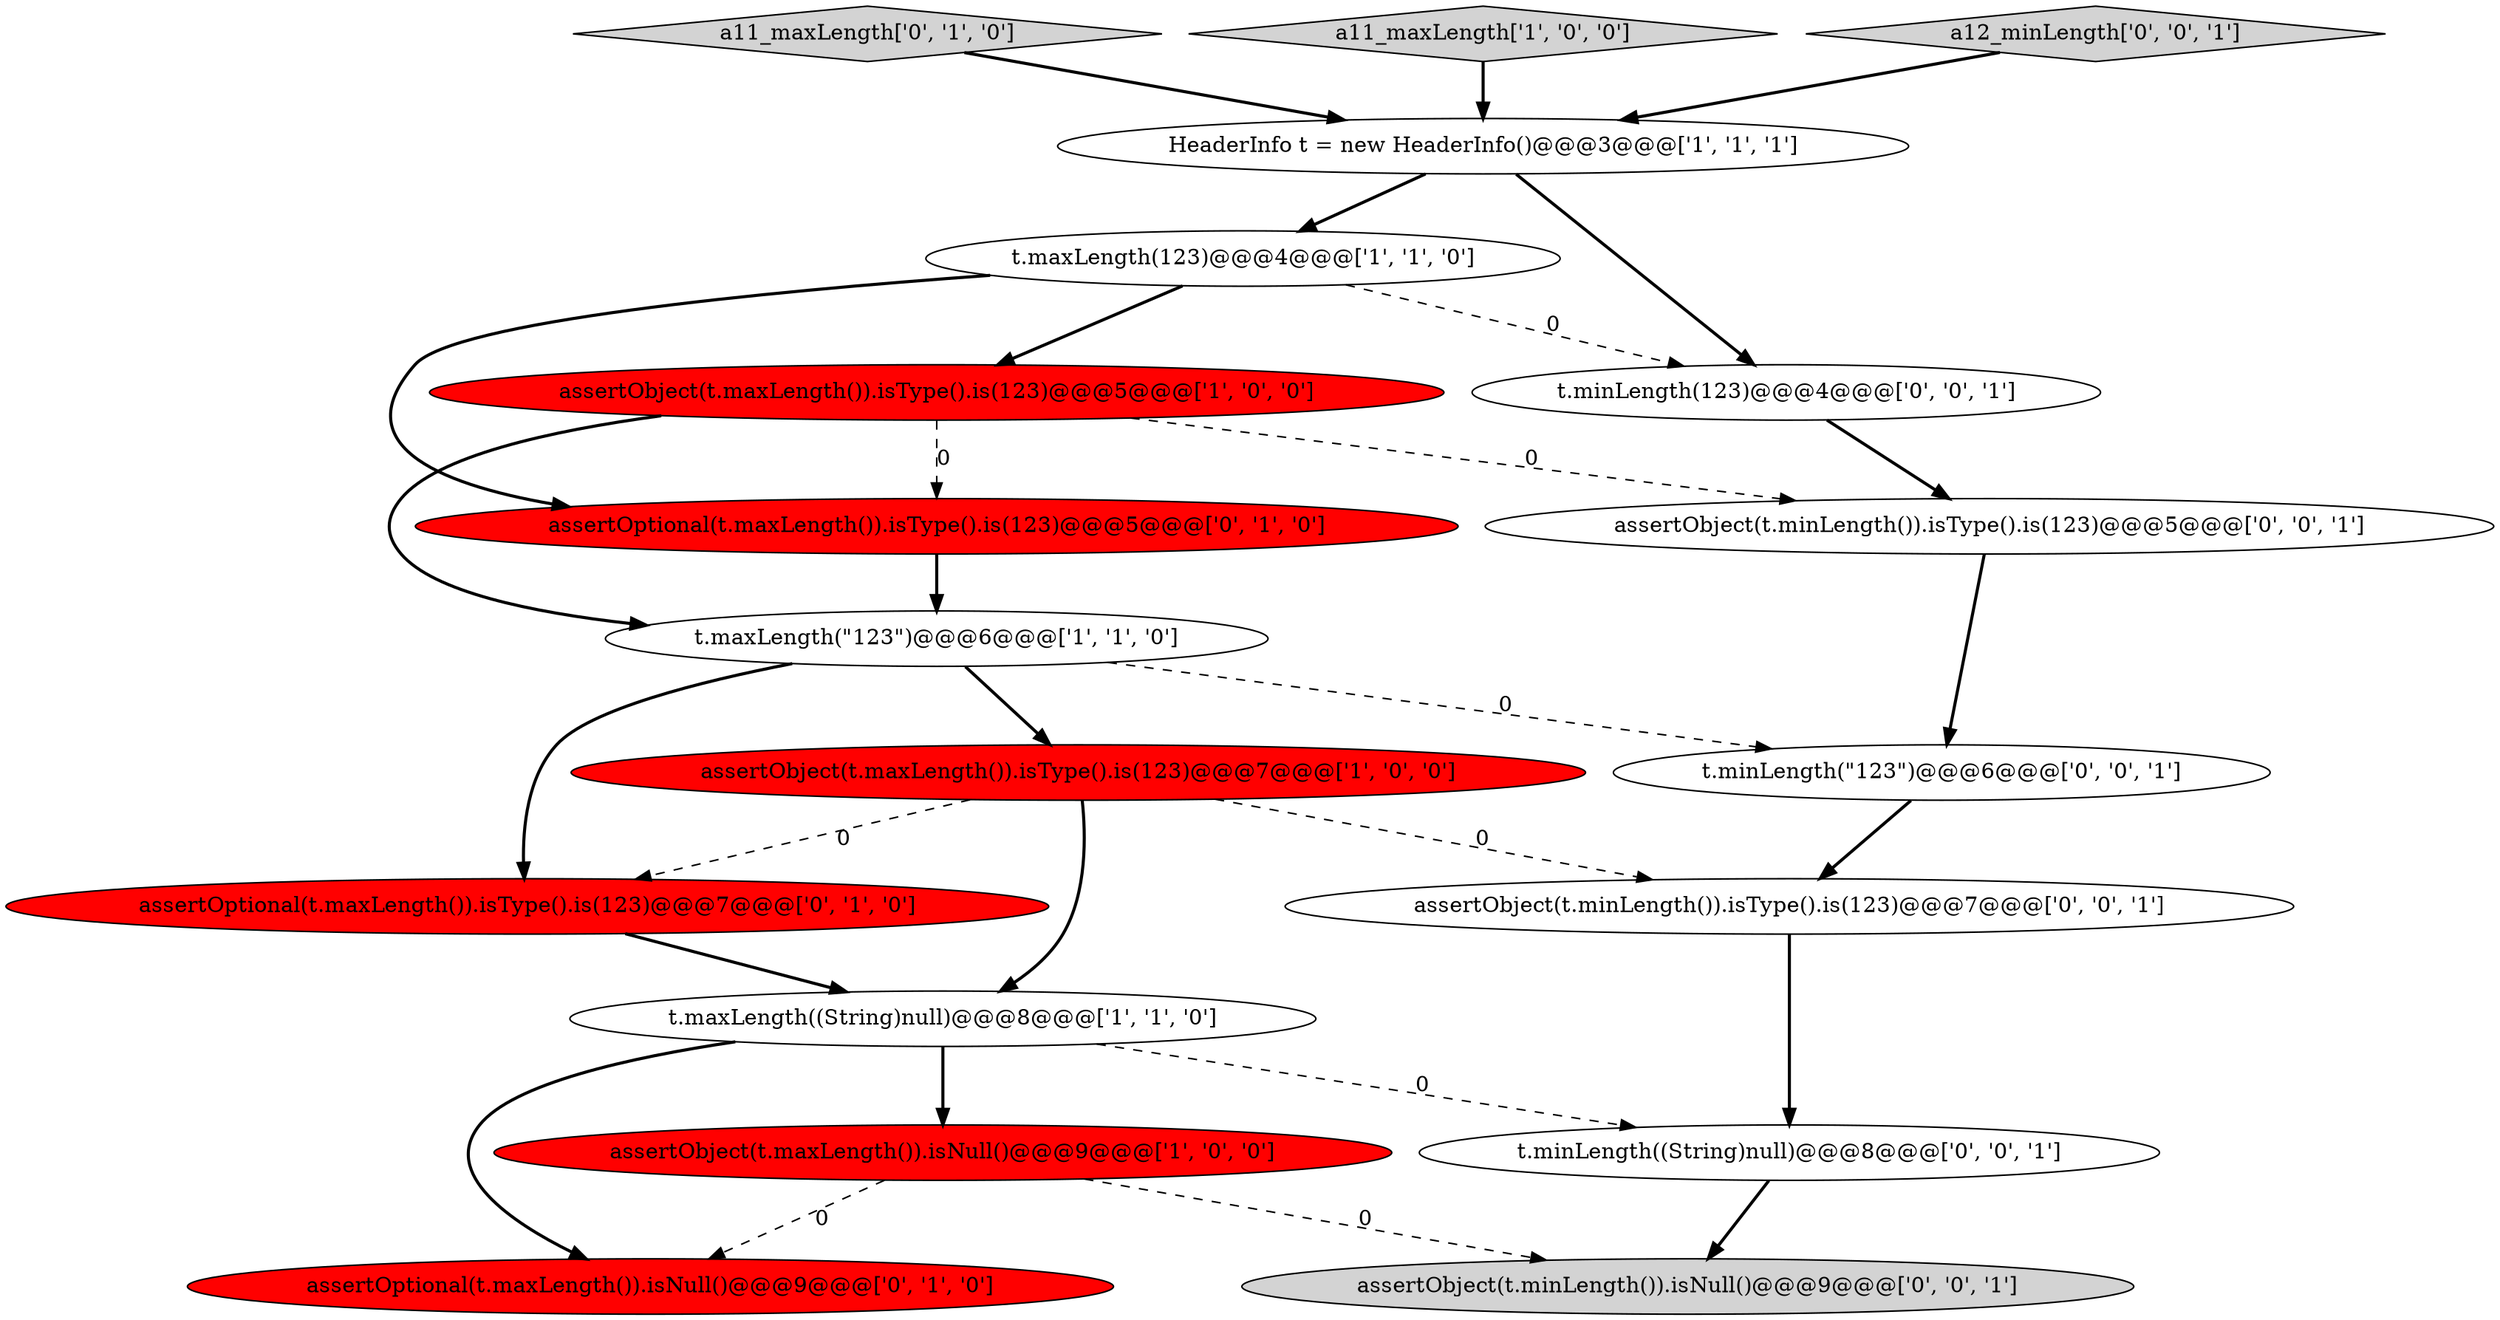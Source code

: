 digraph {
5 [style = filled, label = "t.maxLength(123)@@@4@@@['1', '1', '0']", fillcolor = white, shape = ellipse image = "AAA0AAABBB1BBB"];
11 [style = filled, label = "assertOptional(t.maxLength()).isType().is(123)@@@7@@@['0', '1', '0']", fillcolor = red, shape = ellipse image = "AAA1AAABBB2BBB"];
10 [style = filled, label = "a11_maxLength['0', '1', '0']", fillcolor = lightgray, shape = diamond image = "AAA0AAABBB2BBB"];
3 [style = filled, label = "a11_maxLength['1', '0', '0']", fillcolor = lightgray, shape = diamond image = "AAA0AAABBB1BBB"];
0 [style = filled, label = "assertObject(t.maxLength()).isType().is(123)@@@7@@@['1', '0', '0']", fillcolor = red, shape = ellipse image = "AAA1AAABBB1BBB"];
9 [style = filled, label = "assertOptional(t.maxLength()).isType().is(123)@@@5@@@['0', '1', '0']", fillcolor = red, shape = ellipse image = "AAA1AAABBB2BBB"];
8 [style = filled, label = "assertOptional(t.maxLength()).isNull()@@@9@@@['0', '1', '0']", fillcolor = red, shape = ellipse image = "AAA1AAABBB2BBB"];
15 [style = filled, label = "assertObject(t.minLength()).isType().is(123)@@@5@@@['0', '0', '1']", fillcolor = white, shape = ellipse image = "AAA0AAABBB3BBB"];
6 [style = filled, label = "HeaderInfo t = new HeaderInfo()@@@3@@@['1', '1', '1']", fillcolor = white, shape = ellipse image = "AAA0AAABBB1BBB"];
12 [style = filled, label = "t.minLength(\"123\")@@@6@@@['0', '0', '1']", fillcolor = white, shape = ellipse image = "AAA0AAABBB3BBB"];
18 [style = filled, label = "assertObject(t.minLength()).isType().is(123)@@@7@@@['0', '0', '1']", fillcolor = white, shape = ellipse image = "AAA0AAABBB3BBB"];
16 [style = filled, label = "assertObject(t.minLength()).isNull()@@@9@@@['0', '0', '1']", fillcolor = lightgray, shape = ellipse image = "AAA0AAABBB3BBB"];
2 [style = filled, label = "assertObject(t.maxLength()).isNull()@@@9@@@['1', '0', '0']", fillcolor = red, shape = ellipse image = "AAA1AAABBB1BBB"];
17 [style = filled, label = "a12_minLength['0', '0', '1']", fillcolor = lightgray, shape = diamond image = "AAA0AAABBB3BBB"];
13 [style = filled, label = "t.minLength((String)null)@@@8@@@['0', '0', '1']", fillcolor = white, shape = ellipse image = "AAA0AAABBB3BBB"];
14 [style = filled, label = "t.minLength(123)@@@4@@@['0', '0', '1']", fillcolor = white, shape = ellipse image = "AAA0AAABBB3BBB"];
4 [style = filled, label = "assertObject(t.maxLength()).isType().is(123)@@@5@@@['1', '0', '0']", fillcolor = red, shape = ellipse image = "AAA1AAABBB1BBB"];
1 [style = filled, label = "t.maxLength((String)null)@@@8@@@['1', '1', '0']", fillcolor = white, shape = ellipse image = "AAA0AAABBB1BBB"];
7 [style = filled, label = "t.maxLength(\"123\")@@@6@@@['1', '1', '0']", fillcolor = white, shape = ellipse image = "AAA0AAABBB1BBB"];
7->11 [style = bold, label=""];
5->14 [style = dashed, label="0"];
1->8 [style = bold, label=""];
5->9 [style = bold, label=""];
17->6 [style = bold, label=""];
11->1 [style = bold, label=""];
3->6 [style = bold, label=""];
7->0 [style = bold, label=""];
0->11 [style = dashed, label="0"];
9->7 [style = bold, label=""];
2->8 [style = dashed, label="0"];
10->6 [style = bold, label=""];
13->16 [style = bold, label=""];
4->7 [style = bold, label=""];
1->13 [style = dashed, label="0"];
6->14 [style = bold, label=""];
4->9 [style = dashed, label="0"];
6->5 [style = bold, label=""];
0->1 [style = bold, label=""];
4->15 [style = dashed, label="0"];
2->16 [style = dashed, label="0"];
5->4 [style = bold, label=""];
12->18 [style = bold, label=""];
18->13 [style = bold, label=""];
7->12 [style = dashed, label="0"];
0->18 [style = dashed, label="0"];
14->15 [style = bold, label=""];
1->2 [style = bold, label=""];
15->12 [style = bold, label=""];
}
